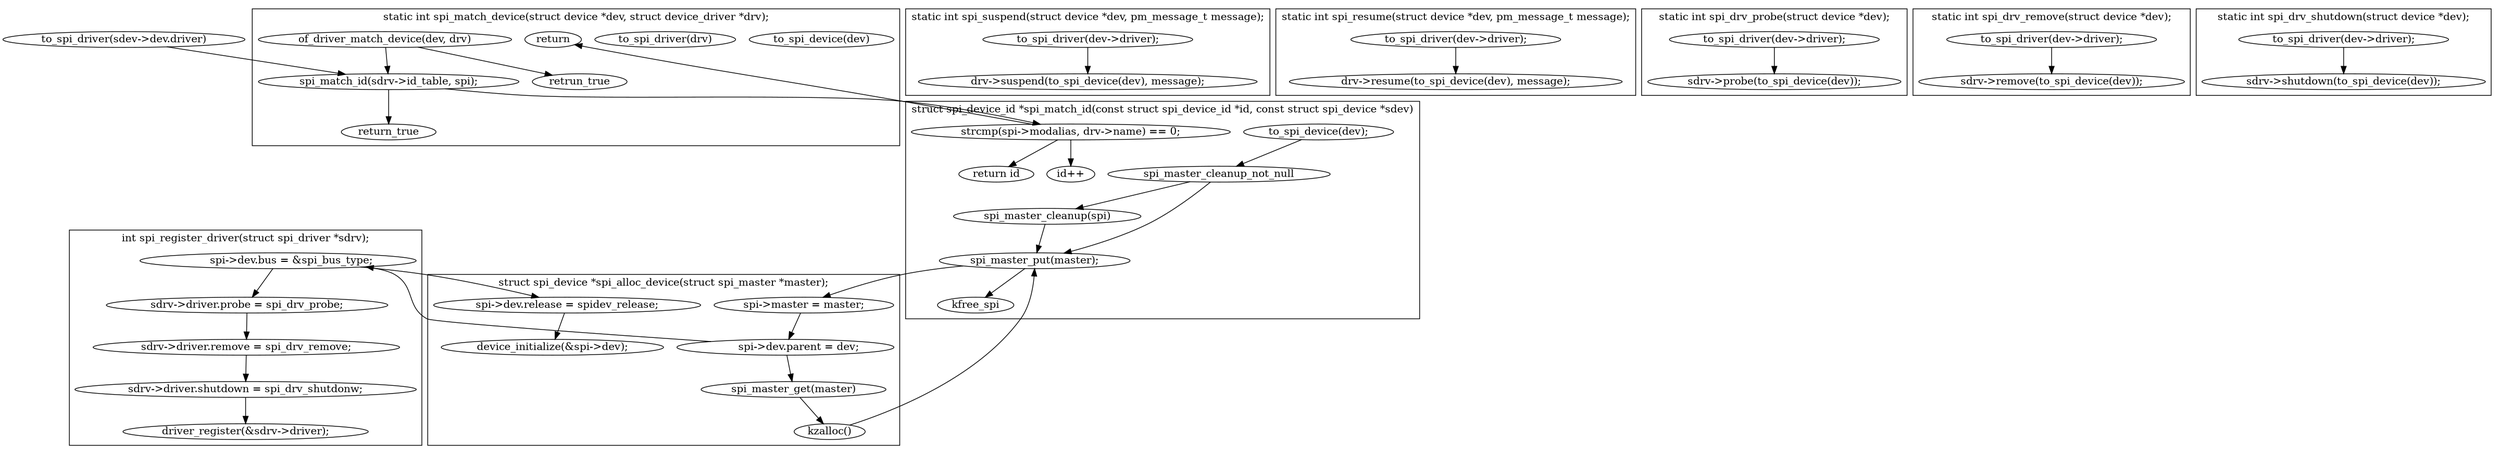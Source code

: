 digraph spi_c{
		size="32,20";
		ratio=filled;
		
		// node[style=filled, shape = box, margin="0.05,0.005",height="0.1",width="0.1"];
		node[margin="0.05,0.005",height="0.1",width="0.1"];

		subgraph cluster_spidev_release{
				label="static void spidev_release(struct device *dev)";

				spidev_release_to_spi_device[label="to_spi_device(dev);"];
				spi_master_cleanup_not_null[label="spi_master_cleanup_not_null"];
				spi_master_cleanup[label="spi_master_cleanup(spi)"];
				spi_master_put[label="spi_master_put"];

				spidev_release_to_spi_device -> spi_master_cleanup_not_null;
				spi_master_cleanup_not_null -> spi_master_cleanup;
				spi_master_cleanup -> spi_master_put;
				spi_master_cleanup_not_null -> spi_master_put;
				spi_master_put -> kfree_spi;
		}

		subgraph cluster_spidev_release{
				label="struct spi_device_id *spi_match_id(const struct spi_device_id *id, const struct spi_device *sdev)";
		
				strcmp[label="strcmp(sdev->modalias, id->name)"];
				return_id[label="return id"];
				id_incr[label="id++"];

				strcmp -> return_id;
				strcmp ->id_incr;
		}

		subgraph clustter_spi_get_device_id{
				label="struct spi_device_id *spi_get_device_id(const struct spi_device *sdev);";

				to_spi_driver[label="to_spi_driver(sdev->dev.driver)"];
				spi_match_id[label="spi_match_id(sdrv->id_table, sdev);"];

				to_spi_driver -> spi_match_id;
		}

		subgraph cluster_spi_match_device{
				label="static int spi_match_device(struct device *dev, struct device_driver *drv);";

				spi_match_device_to_spi_device[label="to_spi_device(dev)"];
				spi_match_device_to_spi_driver[label="to_spi_driver(drv)"];

				of_driver_match_device[label="of_driver_match_device(dev, drv)"];
				return_true;

				spi_match_id[label="spi_match_id(sdrv->id_table, spi);"];
				strcmp[label="strcmp(spi->modalias, drv->name) == 0;"];

				of_driver_match_device -> retrun_true;
				of_driver_match_device -> spi_match_id;
				spi_match_id -> return_true;
				spi_match_id -> strcmp;
				strcmp -> return;
		}

		subgraph cluster_spi_suspend{
				label="static int spi_suspend(struct device *dev, pm_message_t message);";

				spi_suspend_to_spi_driver[label="to_spi_driver(dev->driver);"];
				suspend[label="drv->suspend(to_spi_device(dev), message);"];

				spi_suspend_to_spi_driver -> suspend;
		}

		subgraph cluster_spi_resume{
				label="static int spi_resume(struct device *dev, pm_message_t message);";

				spi_resume_to_spi_driver[label="to_spi_driver(dev->driver);"];
				resume[label="drv->resume(to_spi_device(dev), message);"];

				spi_resume_to_spi_driver -> resume;
		}

		subgraph cluster_spi_drv_probe{
				label="static int spi_drv_probe(struct device *dev);";

				spi_drv_probe_to_spi_driver[label="to_spi_driver(dev->driver);"];
				probe[label="sdrv->probe(to_spi_device(dev));"];

				spi_drv_probe_to_spi_driver -> probe;
		}

		subgraph cluster_spi_drv_remove{
				label="static int spi_drv_remove(struct device *dev);";

				spi_drv_remove_to_spi_driver[label="to_spi_driver(dev->driver);"];
				remove[label="sdrv->remove(to_spi_device(dev));"];

				spi_drv_remove_to_spi_driver -> remove;
		}

		subgraph cluster_spi_drv_shutdown{
				label="static int spi_drv_shutdown(struct device *dev);";

				spi_drv_shutdown_to_spi_driver[label="to_spi_driver(dev->driver);"];
				shutdown[label="sdrv->shutdown(to_spi_device(dev));"];

				spi_drv_shutdown_to_spi_driver -> shutdown;
		}

		subgraph cluster_spi_register_driver{
				label="int spi_register_driver(struct spi_driver *sdrv);";
				
				get_bus[label="sdrv->driver.bus = &spi_bus_type;"];
				get_probe[label="sdrv->driver.probe = spi_drv_probe;"];
				get_remove[label="sdrv->driver.remove = spi_drv_remove;"];
				get_shutdown[label="sdrv->driver.shutdown = spi_drv_shutdonw;"];
				driver_register[label="driver_register(&sdrv->driver);"];

				get_bus -> get_probe;
				get_probe -> get_remove;
				get_remove -> get_shutdown;
				get_shutdown -> driver_register;
		}

		subgraph cluster_spi_alloc_device{
				label="struct spi_device *spi_alloc_device(struct spi_master *master);";

				get_parent[label="master->dev.parent;"];
				spi_master_get[label="spi_master_get(master)"];
				alloc_spi[label="kzalloc()"];
				spi_master_put[label="spi_master_put(master);"];
				get_master[label="spi->master = master;"];
				get_parent[label="	spi->dev.parent = dev;"];
				get_bus[label="	spi->dev.bus = &spi_bus_type;"];
				get_release[label="spi->dev.release = spidev_release;"];
				device_initialize[label="device_initialize(&spi->dev);"];

				get_parent -> spi_master_get;
				spi_master_get -> alloc_spi;
				alloc_spi -> spi_master_put;
				spi_master_put -> get_master;
				get_master -> get_parent;
				get_parent -> get_bus;
				get_bus -> get_release;
				get_release -> device_initialize;
		}

}

